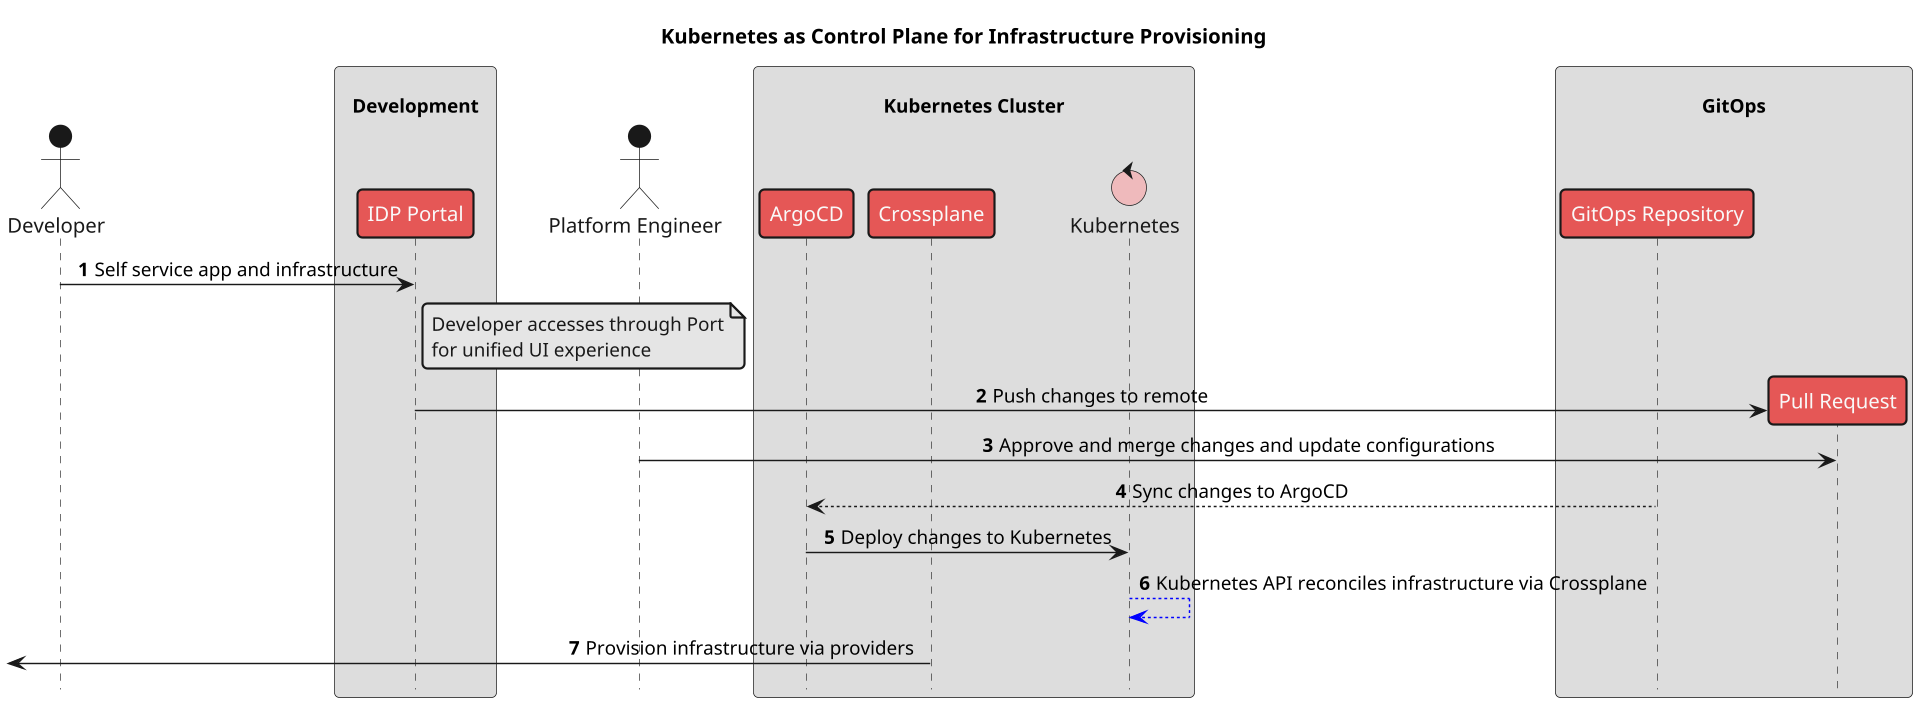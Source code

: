 @startuml control-plane-sequence
!pragma teoz true
!theme mars
hide footbox
autonumber

scale 1920x1080
skinparam defaultTextAlignment center
skinparam NoteTextAlignment left
skinparam shadowing false
skinparam backgroundColor transparent
skinparam BoxPadding 10

title Kubernetes as Control Plane for Infrastructure Provisioning

actor Developer as dev
box "\nDevelopment" 
  participant "IDP Portal" as port
  dev -> port : Self service app and infrastructure
  note right of port : Developer accesses through Port\nfor unified UI experience
end box

actor "Platform Engineer" as pe
box "\nKubernetes Cluster" 
    participant "ArgoCD" as argo
    participant "Crossplane" as crossplane
    control "Kubernetes" as K8sAPI
end box

box "\nGitOps" 
participant "GitOps Repository" as git
      port -> "Pull Request" ** : Push changes to remote
      "Pull Request" <- pe : Approve and merge changes and update configurations
      git --> argo : Sync changes to ArgoCD
      argo -> K8sAPI : Deploy changes to Kubernetes
      K8sAPI -[#blue]-> K8sAPI : Kubernetes API reconciles infrastructure via Crossplane
      [<- crossplane : Provision infrastructure via providers
end box

@enduml
